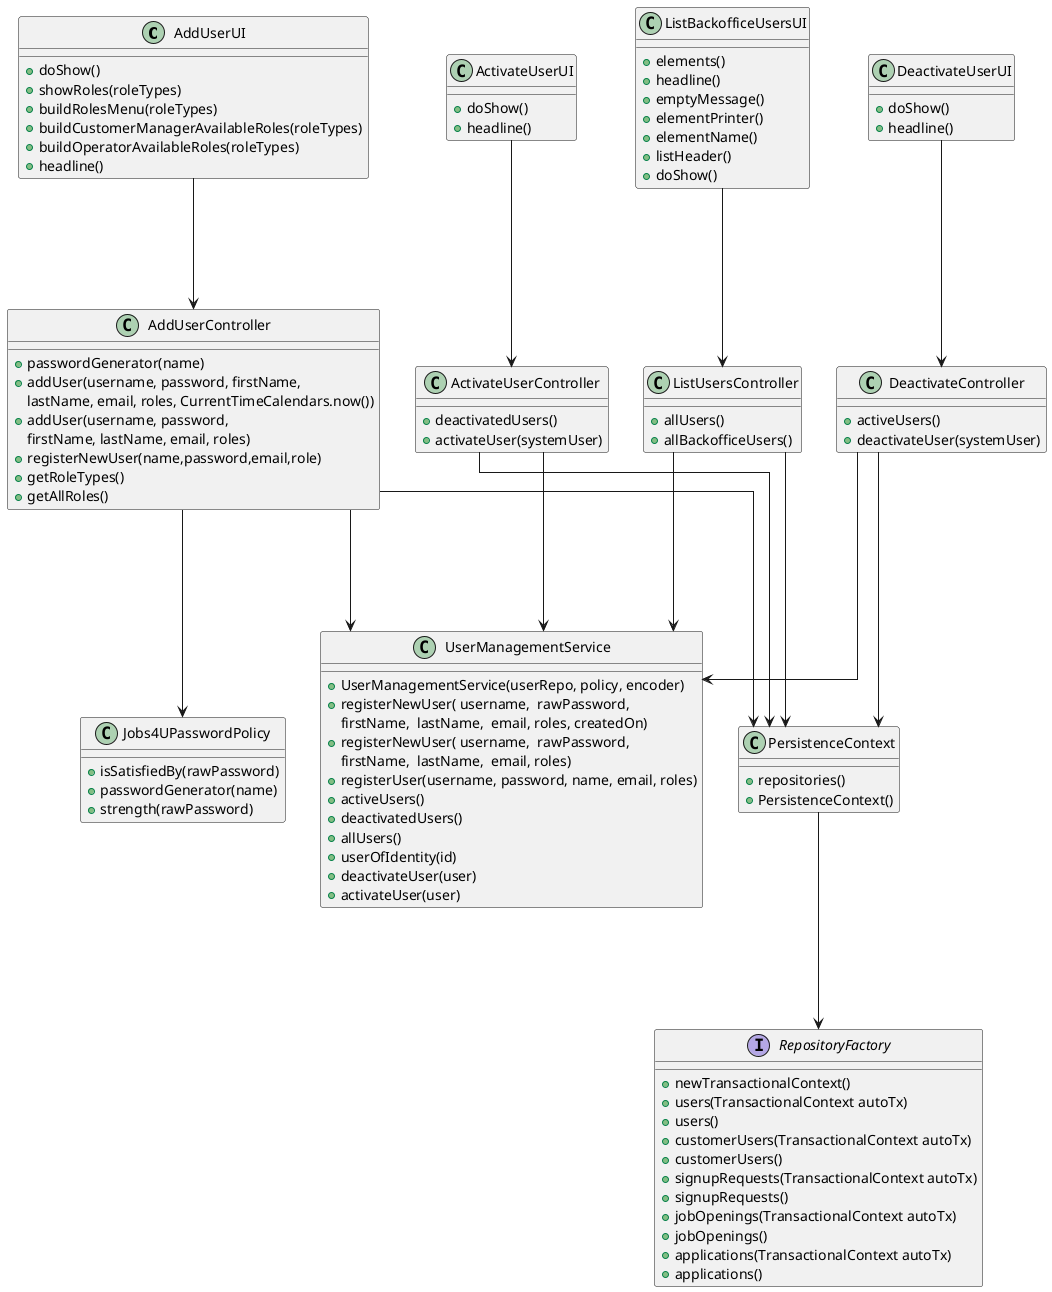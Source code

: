 @startuml
skinparam linetype ortho
'left to right direction

class AddUserUI {
    + doShow()
    + showRoles(roleTypes)
    + buildRolesMenu(roleTypes)
    + buildCustomerManagerAvailableRoles(roleTypes)
    + buildOperatorAvailableRoles(roleTypes)
    +  headline()
}

class ActivateUserUI {
    + doShow()
    + headline()
}

class DeactivateUserUI {
    + doShow()
    + headline()
}

class ListBackofficeUsersUI {
    + elements()
    + headline()
    + emptyMessage()
    + elementPrinter()
    + elementName()
    + listHeader()
    + doShow()
}

class AddUserController {
    + passwordGenerator(name)
    + addUser(username, password, firstName,
    lastName, email, roles, CurrentTimeCalendars.now())
    + addUser(username, password,
    firstName, lastName, email, roles)
    + registerNewUser(name,password,email,role)
    + getRoleTypes()
    + getAllRoles()
}

class ActivateUserController {
    + deactivatedUsers()
    + activateUser(systemUser)
}

class DeactivateController {
    + activeUsers()
    + deactivateUser(systemUser)
}

class ListUsersController {
    + allUsers()
    + allBackofficeUsers()
}

class Jobs4UPasswordPolicy {
    + isSatisfiedBy(rawPassword)
    + passwordGenerator(name)
    + strength(rawPassword)
}

interface RepositoryFactory {
    + newTransactionalContext()
    + users(TransactionalContext autoTx)
    + users()
    + customerUsers(TransactionalContext autoTx)
    + customerUsers()
    + signupRequests(TransactionalContext autoTx)
    + signupRequests()
    + jobOpenings(TransactionalContext autoTx)
    + jobOpenings()
    + applications(TransactionalContext autoTx)
    + applications()
}

class PersistenceContext {
    + repositories()
    + PersistenceContext()
}

class UserManagementService {
    + UserManagementService(userRepo, policy, encoder)
    + registerNewUser( username,  rawPassword,
    firstName,  lastName,  email, roles, createdOn)
    + registerNewUser( username,  rawPassword,
    firstName,  lastName,  email, roles)
    + registerUser(username, password, name, email, roles)
    + activeUsers()
    + deactivatedUsers()
    + allUsers()
    + userOfIdentity(id)
    + deactivateUser(user)
    + activateUser(user)
}


AddUserUI ---> AddUserController

AddUserController ---> Jobs4UPasswordPolicy

AddUserController ---> UserManagementService

AddUserController ---> PersistenceContext


ActivateUserUI ---> ActivateUserController


ActivateUserController ---> UserManagementService

ActivateUserController ---> PersistenceContext


DeactivateUserUI ---> DeactivateController


DeactivateController ---> UserManagementService

DeactivateController ---> PersistenceContext


ListBackofficeUsersUI ---> ListUsersController


ListUsersController ---> UserManagementService

ListUsersController ---> PersistenceContext


PersistenceContext ---> RepositoryFactory

@enduml